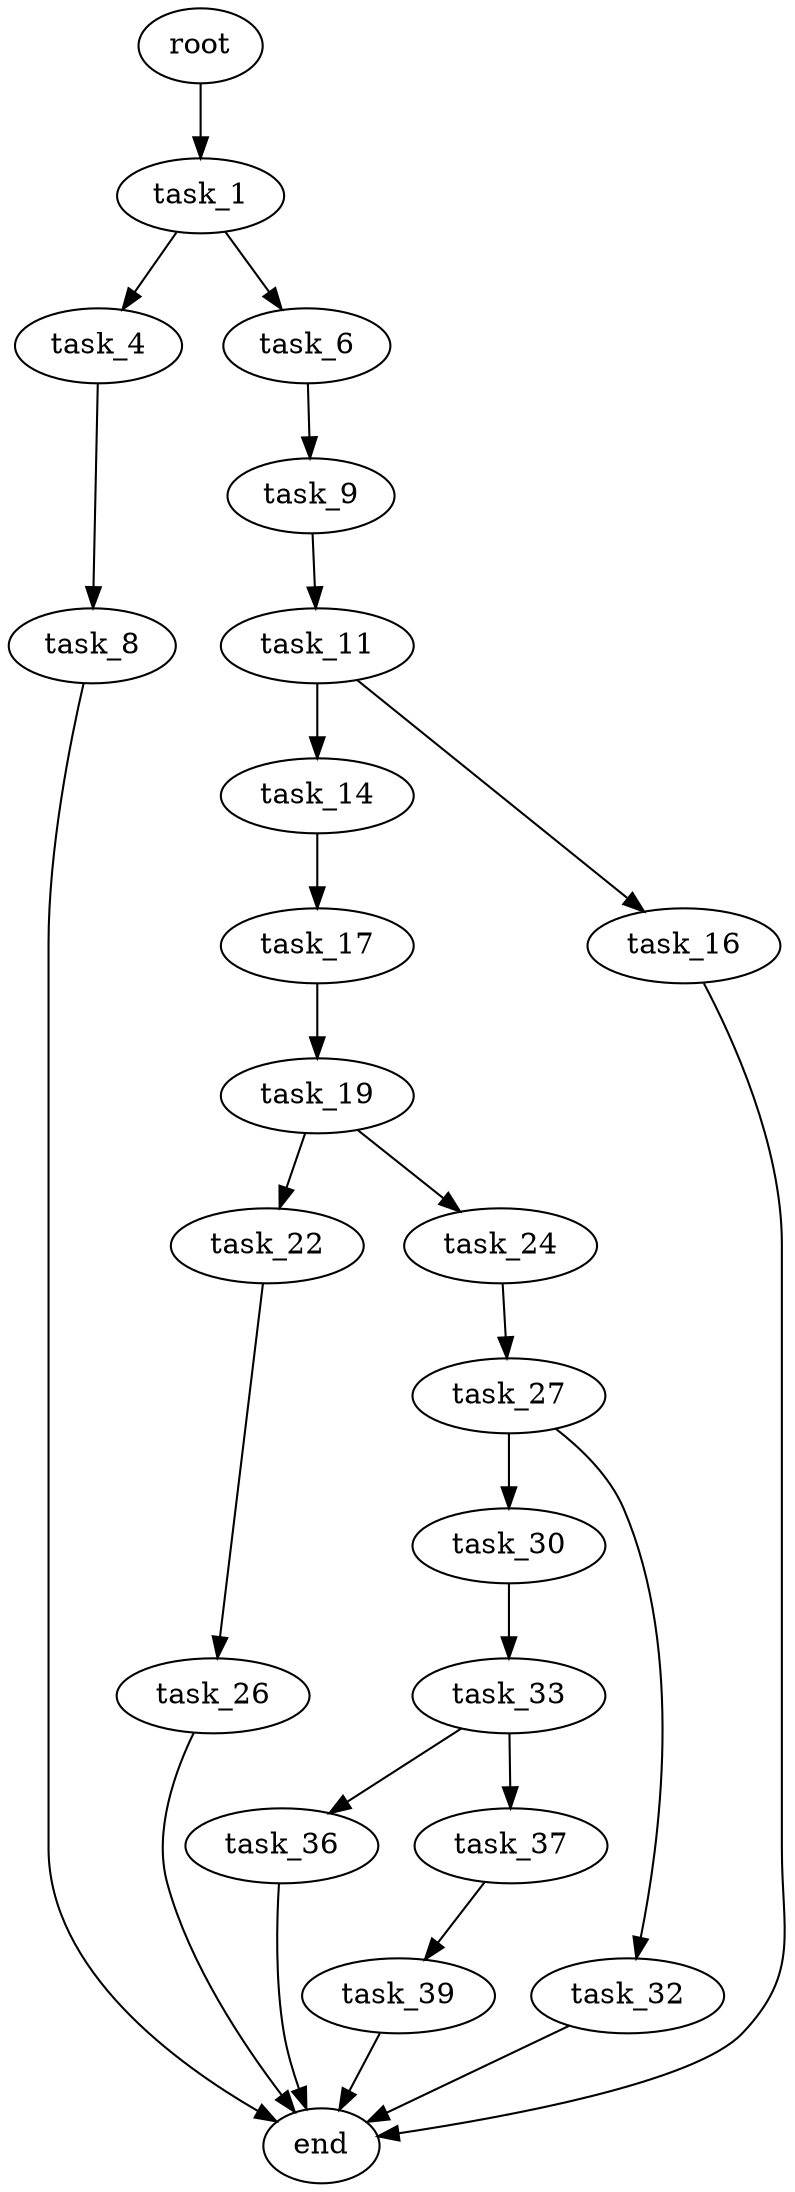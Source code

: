 digraph G {
  root [size="0.000000"];
  task_1 [size="704296799856.000000"];
  task_4 [size="231928233984.000000"];
  task_6 [size="6459430450.000000"];
  task_8 [size="5977340487.000000"];
  task_9 [size="731078579586.000000"];
  end [size="0.000000"];
  task_11 [size="1487433810.000000"];
  task_14 [size="23959997650.000000"];
  task_16 [size="28991029248.000000"];
  task_17 [size="782757789696.000000"];
  task_19 [size="1073741824000.000000"];
  task_22 [size="13454262899.000000"];
  task_24 [size="167534382425.000000"];
  task_26 [size="7983401712.000000"];
  task_27 [size="620937107091.000000"];
  task_30 [size="549755813888.000000"];
  task_32 [size="68719476736.000000"];
  task_33 [size="7459156375.000000"];
  task_36 [size="18198395803.000000"];
  task_37 [size="23113197402.000000"];
  task_39 [size="11596199498.000000"];

  root -> task_1 [size="1.000000"];
  task_1 -> task_4 [size="536870912.000000"];
  task_1 -> task_6 [size="536870912.000000"];
  task_4 -> task_8 [size="301989888.000000"];
  task_6 -> task_9 [size="536870912.000000"];
  task_8 -> end [size="1.000000"];
  task_9 -> task_11 [size="679477248.000000"];
  task_11 -> task_14 [size="75497472.000000"];
  task_11 -> task_16 [size="75497472.000000"];
  task_14 -> task_17 [size="838860800.000000"];
  task_16 -> end [size="1.000000"];
  task_17 -> task_19 [size="679477248.000000"];
  task_19 -> task_22 [size="838860800.000000"];
  task_19 -> task_24 [size="838860800.000000"];
  task_22 -> task_26 [size="679477248.000000"];
  task_24 -> task_27 [size="679477248.000000"];
  task_26 -> end [size="1.000000"];
  task_27 -> task_30 [size="679477248.000000"];
  task_27 -> task_32 [size="679477248.000000"];
  task_30 -> task_33 [size="536870912.000000"];
  task_32 -> end [size="1.000000"];
  task_33 -> task_36 [size="301989888.000000"];
  task_33 -> task_37 [size="301989888.000000"];
  task_36 -> end [size="1.000000"];
  task_37 -> task_39 [size="411041792.000000"];
  task_39 -> end [size="1.000000"];
}
